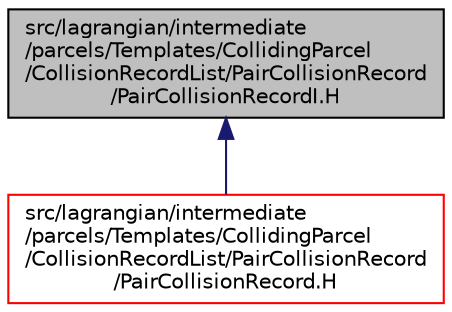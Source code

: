 digraph "src/lagrangian/intermediate/parcels/Templates/CollidingParcel/CollisionRecordList/PairCollisionRecord/PairCollisionRecordI.H"
{
  bgcolor="transparent";
  edge [fontname="Helvetica",fontsize="10",labelfontname="Helvetica",labelfontsize="10"];
  node [fontname="Helvetica",fontsize="10",shape=record];
  Node1 [label="src/lagrangian/intermediate\l/parcels/Templates/CollidingParcel\l/CollisionRecordList/PairCollisionRecord\l/PairCollisionRecordI.H",height=0.2,width=0.4,color="black", fillcolor="grey75", style="filled", fontcolor="black"];
  Node1 -> Node2 [dir="back",color="midnightblue",fontsize="10",style="solid",fontname="Helvetica"];
  Node2 [label="src/lagrangian/intermediate\l/parcels/Templates/CollidingParcel\l/CollisionRecordList/PairCollisionRecord\l/PairCollisionRecord.H",height=0.2,width=0.4,color="red",URL="$a06491.html"];
}
